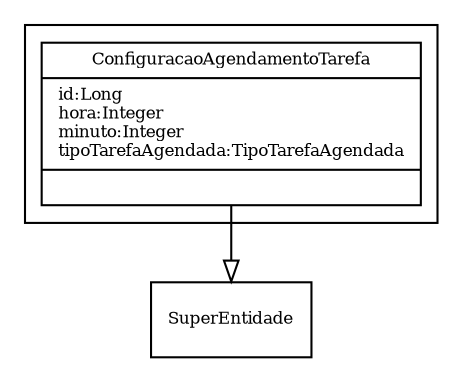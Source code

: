 digraph G{
fontname = "Times-Roman"
fontsize = 8

node [
        fontname = "Times-Roman"
        fontsize = 8
        shape = "record"
]

edge [
        fontname = "Times-Roman"
        fontsize = 8
]

subgraph clusterAGENDAMENTO_DE_TAREFAS
{
ConfiguracaoAgendamentoTarefa [label = "{ConfiguracaoAgendamentoTarefa|id:Long\lhora:Integer\lminuto:Integer\ltipoTarefaAgendada:TipoTarefaAgendada\l|\l}"]
}
edge [ arrowhead = "empty" headlabel = "" taillabel = ""] ConfiguracaoAgendamentoTarefa -> SuperEntidade
}
